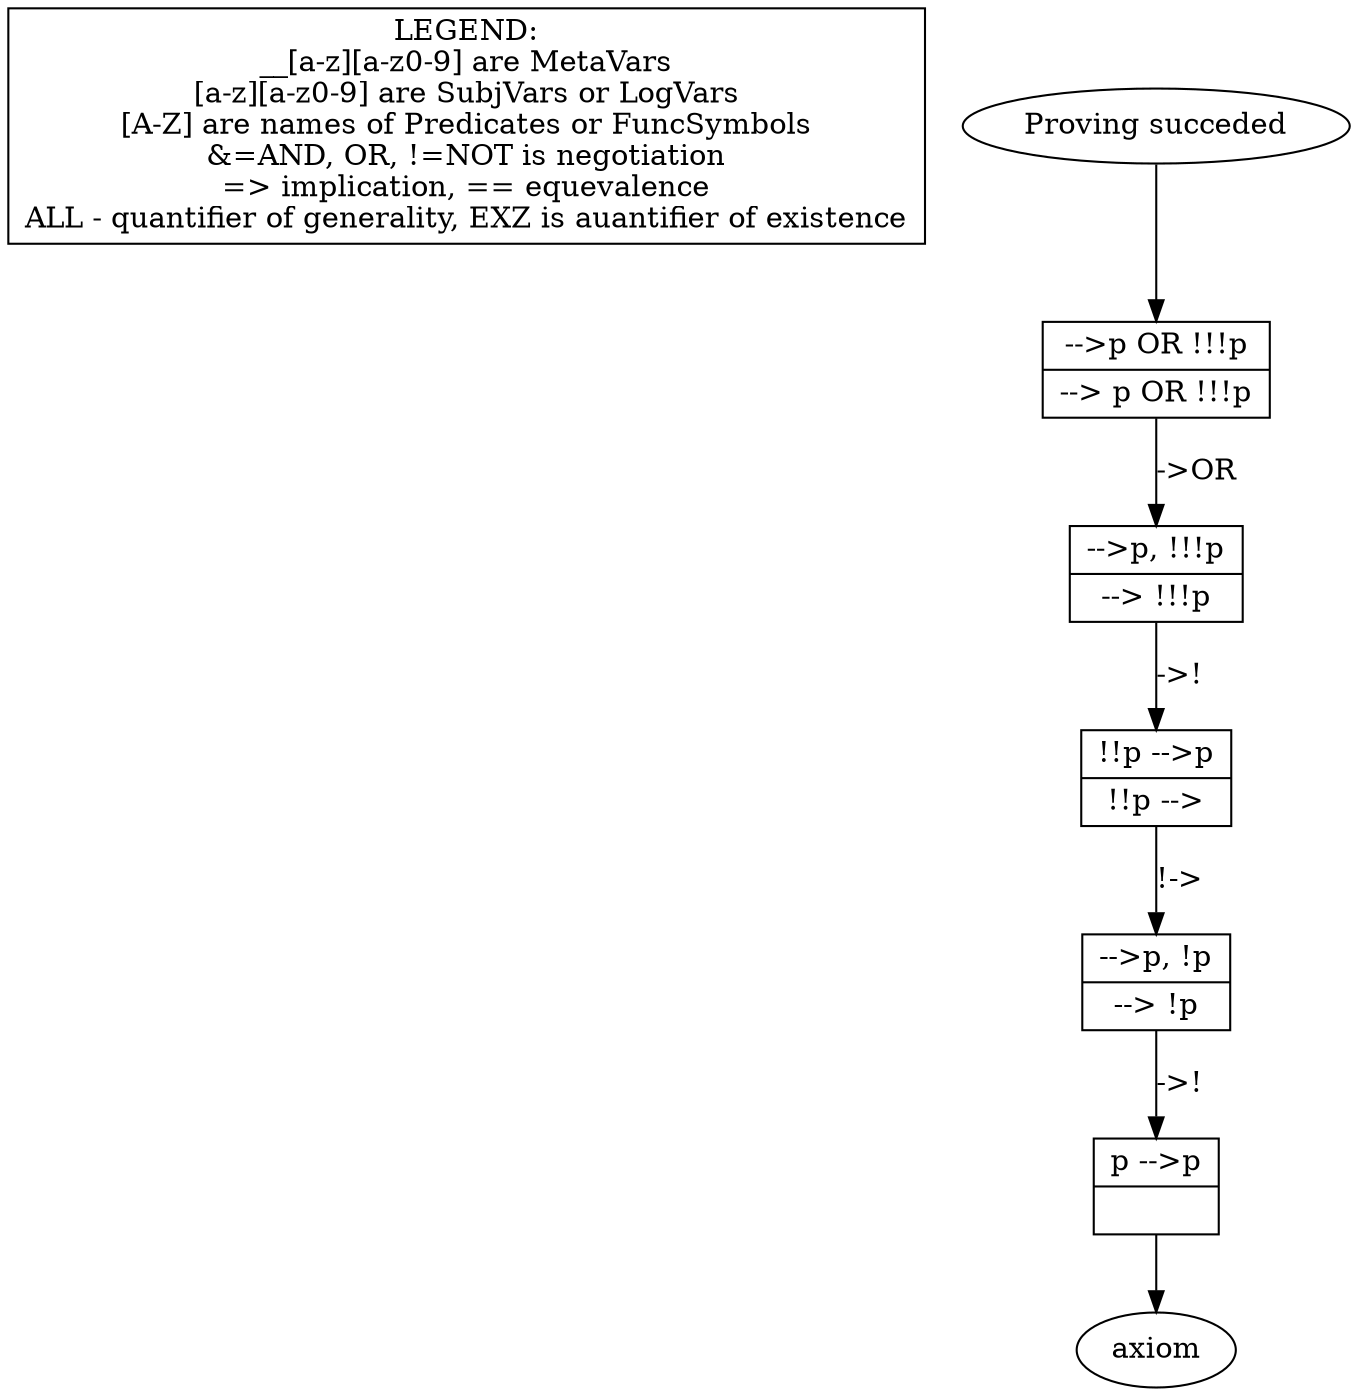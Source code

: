 digraph X {
legend [shape=box,label="LEGEND:\n__[a-z][a-z0-9] are MetaVars\n[a-z][a-z0-9] are SubjVars or LogVars\n[A-Z] are names of Predicates or FuncSymbols\n&=AND, OR, !=NOT is negotiation\n=> implication, == equevalence\nALL - quantifier of generality, EXZ is auantifier of existence"];	6 [label="Proving succeded"]
	6 -> 0
	5 [label="axiom"]
	4 [shape=record,label="{<seq> p --\>p |<lastfip>  }"];
	4 -> 5 [label=""]
	3 [shape=record,label="{<seq>  --\>p, !p |<lastfip> --\> !p }"];
	3 -> 4 [label="->!"]
	2 [shape=record,label="{<seq> !!p --\>p |<lastfip> !!p --\> }"];
	2 -> 3 [label="!->"]
	1 [shape=record,label="{<seq>  --\>p, !!!p |<lastfip> --\> !!!p }"];
	1 -> 2 [label="->!"]
	0 [shape=record,label="{<seq>  --\>p OR !!!p |<lastfip> --\> p OR !!!p }"];
	0 -> 1 [label="->OR"]
}
